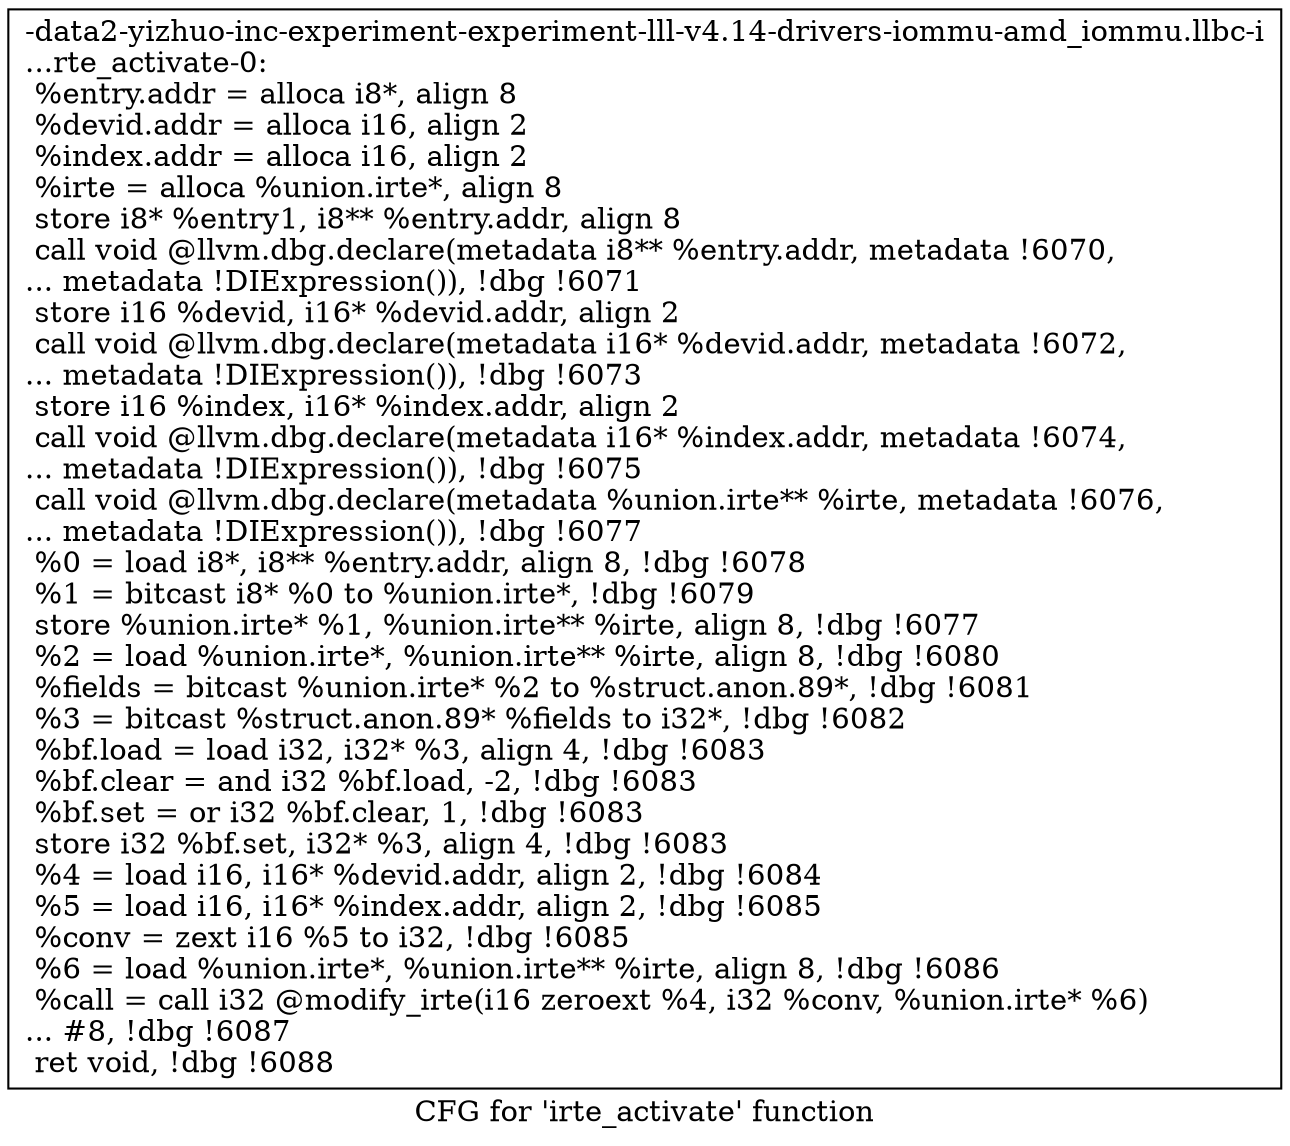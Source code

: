digraph "CFG for 'irte_activate' function" {
	label="CFG for 'irte_activate' function";

	Node0x561b946fa360 [shape=record,label="{-data2-yizhuo-inc-experiment-experiment-lll-v4.14-drivers-iommu-amd_iommu.llbc-i\l...rte_activate-0:\l  %entry.addr = alloca i8*, align 8\l  %devid.addr = alloca i16, align 2\l  %index.addr = alloca i16, align 2\l  %irte = alloca %union.irte*, align 8\l  store i8* %entry1, i8** %entry.addr, align 8\l  call void @llvm.dbg.declare(metadata i8** %entry.addr, metadata !6070,\l... metadata !DIExpression()), !dbg !6071\l  store i16 %devid, i16* %devid.addr, align 2\l  call void @llvm.dbg.declare(metadata i16* %devid.addr, metadata !6072,\l... metadata !DIExpression()), !dbg !6073\l  store i16 %index, i16* %index.addr, align 2\l  call void @llvm.dbg.declare(metadata i16* %index.addr, metadata !6074,\l... metadata !DIExpression()), !dbg !6075\l  call void @llvm.dbg.declare(metadata %union.irte** %irte, metadata !6076,\l... metadata !DIExpression()), !dbg !6077\l  %0 = load i8*, i8** %entry.addr, align 8, !dbg !6078\l  %1 = bitcast i8* %0 to %union.irte*, !dbg !6079\l  store %union.irte* %1, %union.irte** %irte, align 8, !dbg !6077\l  %2 = load %union.irte*, %union.irte** %irte, align 8, !dbg !6080\l  %fields = bitcast %union.irte* %2 to %struct.anon.89*, !dbg !6081\l  %3 = bitcast %struct.anon.89* %fields to i32*, !dbg !6082\l  %bf.load = load i32, i32* %3, align 4, !dbg !6083\l  %bf.clear = and i32 %bf.load, -2, !dbg !6083\l  %bf.set = or i32 %bf.clear, 1, !dbg !6083\l  store i32 %bf.set, i32* %3, align 4, !dbg !6083\l  %4 = load i16, i16* %devid.addr, align 2, !dbg !6084\l  %5 = load i16, i16* %index.addr, align 2, !dbg !6085\l  %conv = zext i16 %5 to i32, !dbg !6085\l  %6 = load %union.irte*, %union.irte** %irte, align 8, !dbg !6086\l  %call = call i32 @modify_irte(i16 zeroext %4, i32 %conv, %union.irte* %6)\l... #8, !dbg !6087\l  ret void, !dbg !6088\l}"];
}
